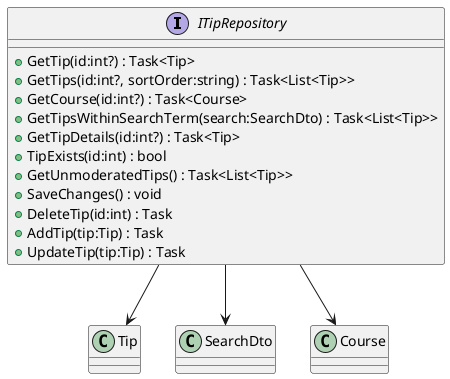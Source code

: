@startuml
interface ITipRepository {
    + GetTip(id:int?) : Task<Tip>
    + GetTips(id:int?, sortOrder:string) : Task<List<Tip>>
    + GetCourse(id:int?) : Task<Course>
    + GetTipsWithinSearchTerm(search:SearchDto) : Task<List<Tip>>
    + GetTipDetails(id:int?) : Task<Tip>
    + TipExists(id:int) : bool
    + GetUnmoderatedTips() : Task<List<Tip>>
    + SaveChanges() : void
    + DeleteTip(id:int) : Task
    + AddTip(tip:Tip) : Task
    + UpdateTip(tip:Tip) : Task
}

ITipRepository --> Tip
ITipRepository --> SearchDto
ITipRepository --> Course
@enduml
